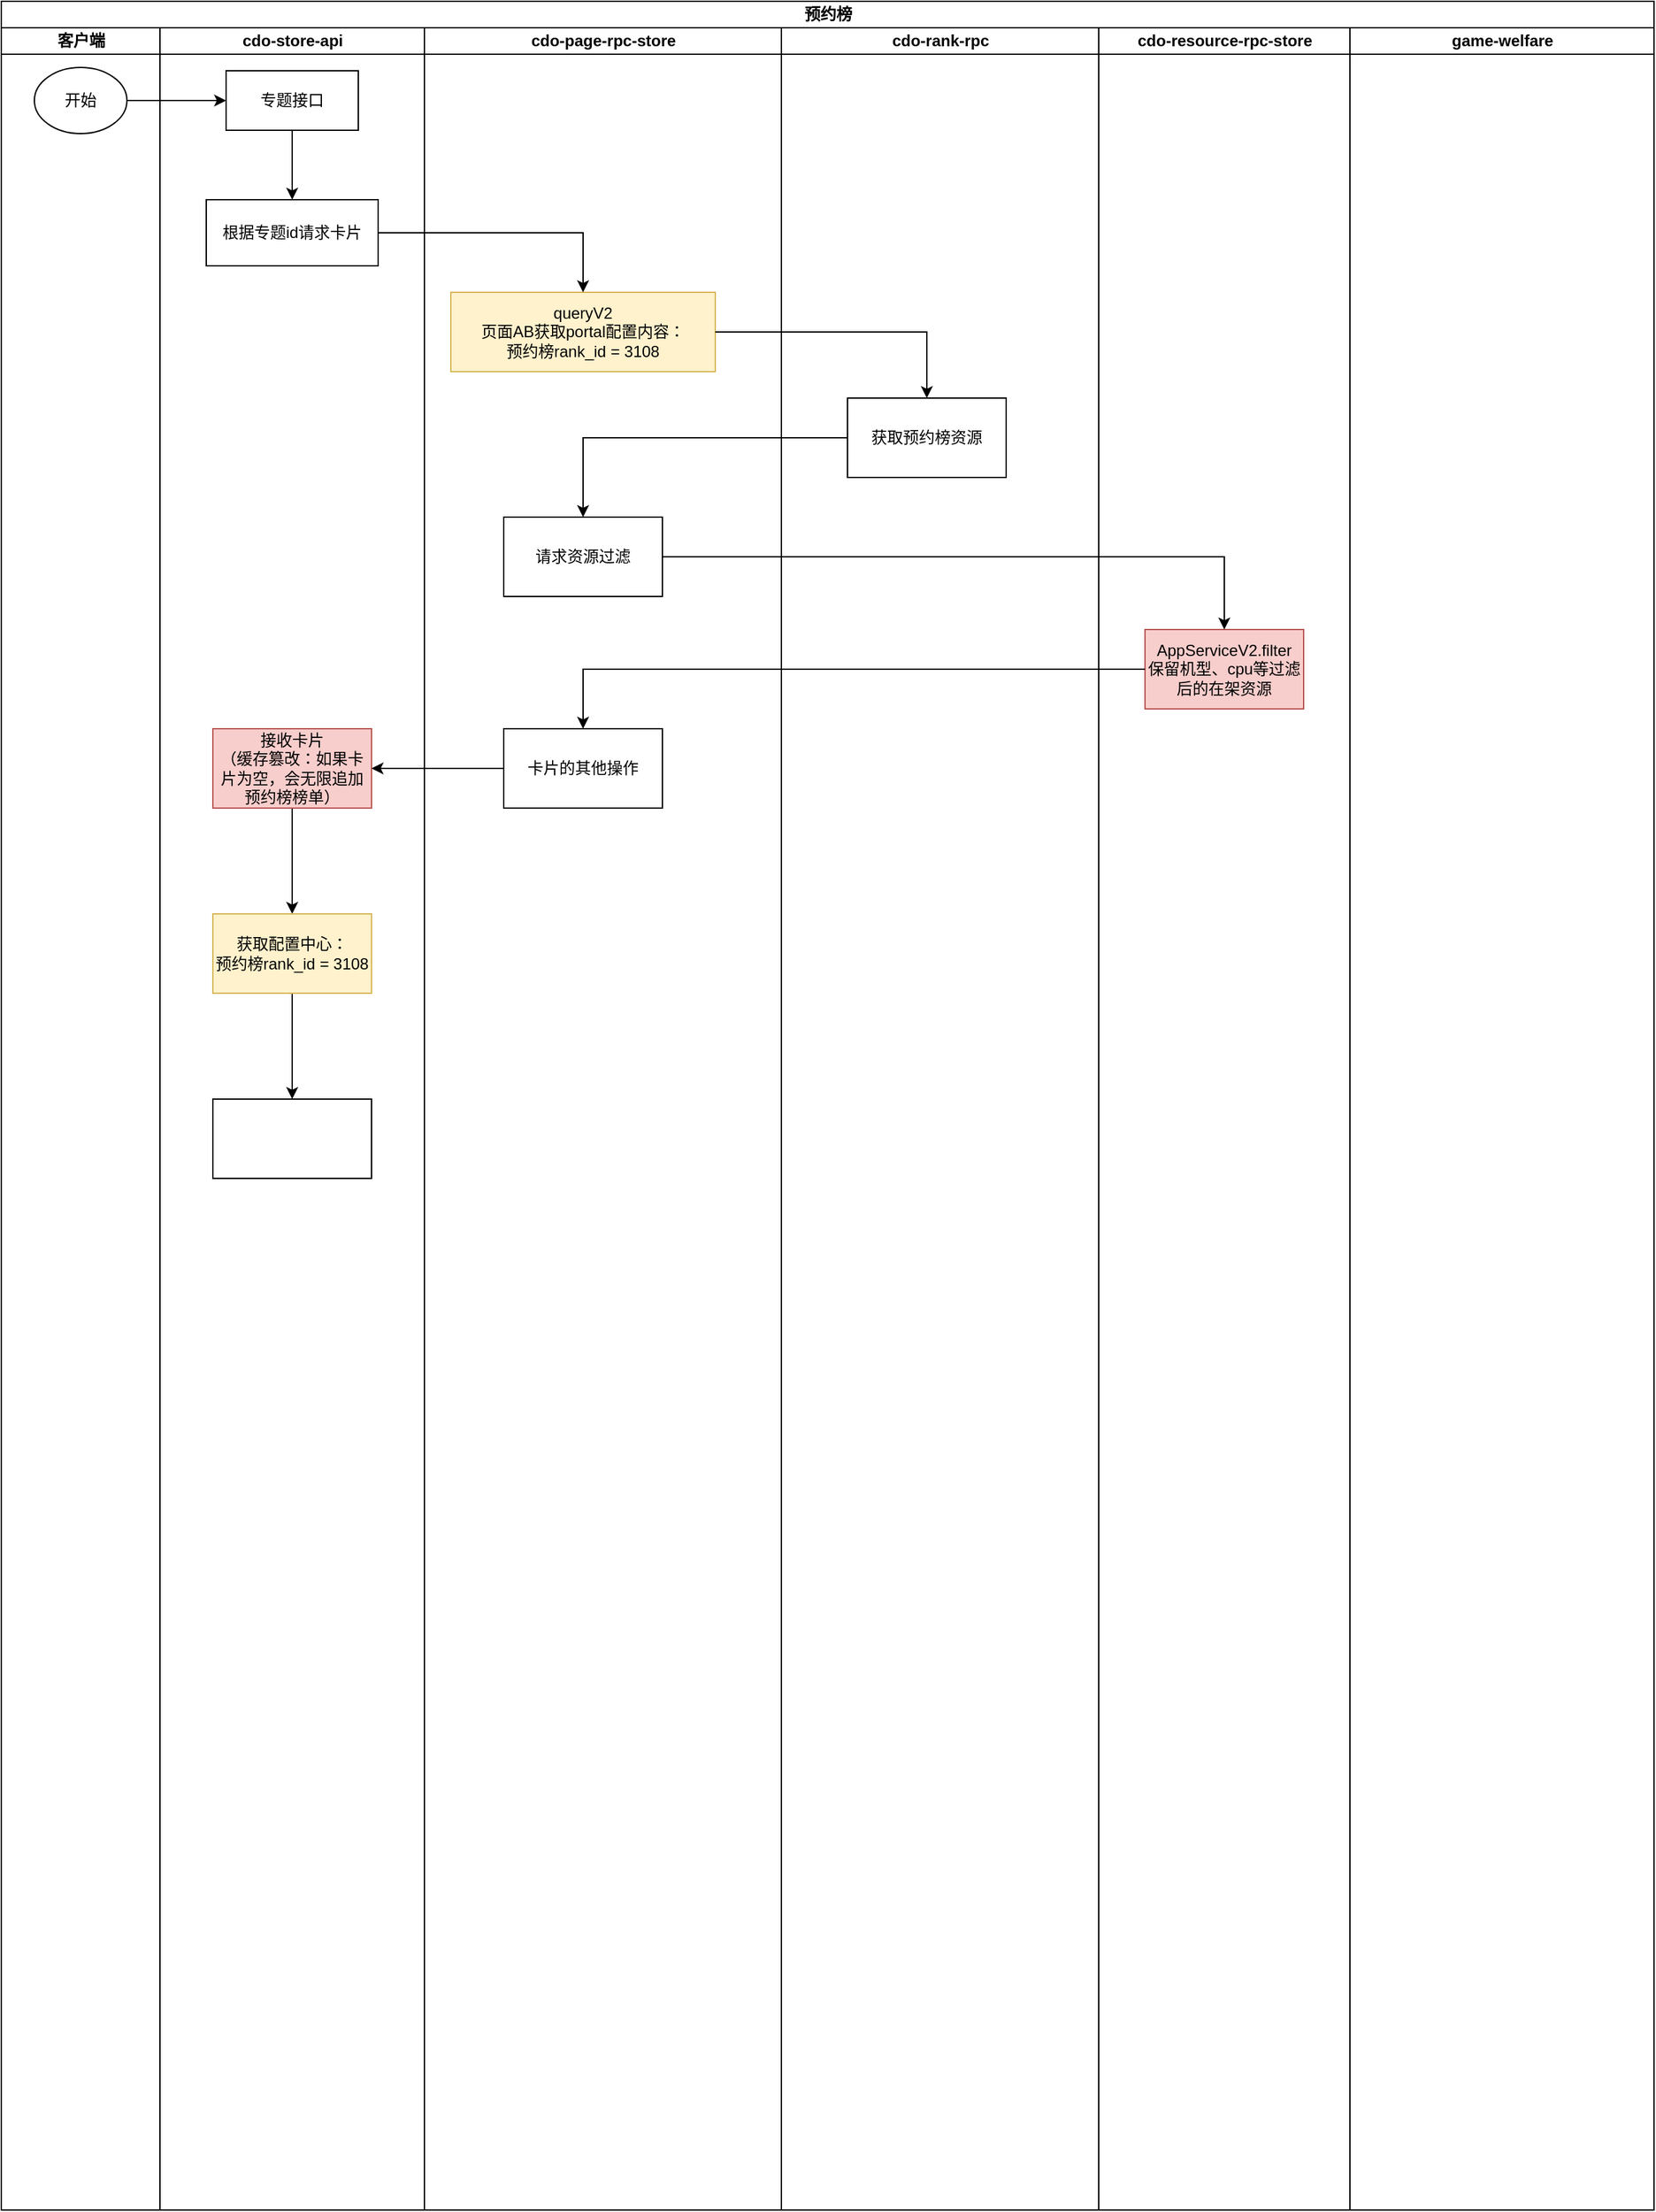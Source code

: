 <mxfile version="24.3.1" type="github">
  <diagram name="第 1 页" id="S-5s4yw2gBzfNdzOF_SS">
    <mxGraphModel dx="1615" dy="834" grid="1" gridSize="10" guides="1" tooltips="1" connect="1" arrows="1" fold="1" page="1" pageScale="1" pageWidth="827" pageHeight="1169" math="0" shadow="0">
      <root>
        <mxCell id="0" />
        <mxCell id="1" parent="0" />
        <mxCell id="6m1_PlZxY0XMyKxD8_Q--10" value="预约榜" style="swimlane;childLayout=stackLayout;resizeParent=1;resizeParentMax=0;startSize=20;html=1;" vertex="1" parent="1">
          <mxGeometry x="90" y="50" width="1250" height="1670" as="geometry" />
        </mxCell>
        <mxCell id="6m1_PlZxY0XMyKxD8_Q--11" value="客户端" style="swimlane;startSize=20;html=1;" vertex="1" parent="6m1_PlZxY0XMyKxD8_Q--10">
          <mxGeometry y="20" width="120" height="1650" as="geometry" />
        </mxCell>
        <mxCell id="6m1_PlZxY0XMyKxD8_Q--17" value="开始" style="ellipse;whiteSpace=wrap;html=1;" vertex="1" parent="6m1_PlZxY0XMyKxD8_Q--11">
          <mxGeometry x="25" y="30" width="70" height="50" as="geometry" />
        </mxCell>
        <mxCell id="6m1_PlZxY0XMyKxD8_Q--12" value="cdo-store-api" style="swimlane;startSize=20;html=1;" vertex="1" parent="6m1_PlZxY0XMyKxD8_Q--10">
          <mxGeometry x="120" y="20" width="200" height="1650" as="geometry" />
        </mxCell>
        <mxCell id="6m1_PlZxY0XMyKxD8_Q--21" value="" style="edgeStyle=orthogonalEdgeStyle;rounded=0;orthogonalLoop=1;jettySize=auto;html=1;" edge="1" parent="6m1_PlZxY0XMyKxD8_Q--12" source="6m1_PlZxY0XMyKxD8_Q--18" target="6m1_PlZxY0XMyKxD8_Q--20">
          <mxGeometry relative="1" as="geometry" />
        </mxCell>
        <mxCell id="6m1_PlZxY0XMyKxD8_Q--18" value="专题接口" style="whiteSpace=wrap;html=1;" vertex="1" parent="6m1_PlZxY0XMyKxD8_Q--12">
          <mxGeometry x="50" y="32.5" width="100" height="45" as="geometry" />
        </mxCell>
        <mxCell id="6m1_PlZxY0XMyKxD8_Q--20" value="根据专题id请求卡片" style="whiteSpace=wrap;html=1;" vertex="1" parent="6m1_PlZxY0XMyKxD8_Q--12">
          <mxGeometry x="35" y="130" width="130" height="50" as="geometry" />
        </mxCell>
        <mxCell id="6m1_PlZxY0XMyKxD8_Q--43" value="" style="edgeStyle=orthogonalEdgeStyle;rounded=0;orthogonalLoop=1;jettySize=auto;html=1;" edge="1" parent="6m1_PlZxY0XMyKxD8_Q--12" source="6m1_PlZxY0XMyKxD8_Q--40" target="6m1_PlZxY0XMyKxD8_Q--42">
          <mxGeometry relative="1" as="geometry" />
        </mxCell>
        <mxCell id="6m1_PlZxY0XMyKxD8_Q--40" value="接收卡片&lt;br&gt;（缓存篡改：如果卡片为空，会无限追加预约榜榜单）" style="whiteSpace=wrap;html=1;fillColor=#f8cecc;strokeColor=#b85450;" vertex="1" parent="6m1_PlZxY0XMyKxD8_Q--12">
          <mxGeometry x="40" y="530" width="120" height="60" as="geometry" />
        </mxCell>
        <mxCell id="6m1_PlZxY0XMyKxD8_Q--45" value="" style="edgeStyle=orthogonalEdgeStyle;rounded=0;orthogonalLoop=1;jettySize=auto;html=1;" edge="1" parent="6m1_PlZxY0XMyKxD8_Q--12" source="6m1_PlZxY0XMyKxD8_Q--42" target="6m1_PlZxY0XMyKxD8_Q--44">
          <mxGeometry relative="1" as="geometry" />
        </mxCell>
        <mxCell id="6m1_PlZxY0XMyKxD8_Q--42" value="获取配置中心：&lt;br&gt;预约榜rank_id = 3108" style="whiteSpace=wrap;html=1;fillColor=#fff2cc;strokeColor=#d6b656;" vertex="1" parent="6m1_PlZxY0XMyKxD8_Q--12">
          <mxGeometry x="40" y="670" width="120" height="60" as="geometry" />
        </mxCell>
        <mxCell id="6m1_PlZxY0XMyKxD8_Q--44" value="" style="whiteSpace=wrap;html=1;" vertex="1" parent="6m1_PlZxY0XMyKxD8_Q--12">
          <mxGeometry x="40" y="810" width="120" height="60" as="geometry" />
        </mxCell>
        <mxCell id="6m1_PlZxY0XMyKxD8_Q--13" value="cdo-page-rpc-store" style="swimlane;startSize=20;html=1;" vertex="1" parent="6m1_PlZxY0XMyKxD8_Q--10">
          <mxGeometry x="320" y="20" width="270" height="1650" as="geometry" />
        </mxCell>
        <mxCell id="6m1_PlZxY0XMyKxD8_Q--22" value="queryV2&lt;br&gt;页面AB获取portal配置内容：&lt;br&gt;预约榜rank_id = 3108" style="whiteSpace=wrap;html=1;fillColor=#fff2cc;strokeColor=#d6b656;" vertex="1" parent="6m1_PlZxY0XMyKxD8_Q--13">
          <mxGeometry x="20" y="200" width="200" height="60" as="geometry" />
        </mxCell>
        <mxCell id="6m1_PlZxY0XMyKxD8_Q--33" value="请求资源过滤" style="whiteSpace=wrap;html=1;" vertex="1" parent="6m1_PlZxY0XMyKxD8_Q--13">
          <mxGeometry x="60" y="370" width="120" height="60" as="geometry" />
        </mxCell>
        <mxCell id="6m1_PlZxY0XMyKxD8_Q--38" value="卡片的其他操作" style="whiteSpace=wrap;html=1;" vertex="1" parent="6m1_PlZxY0XMyKxD8_Q--13">
          <mxGeometry x="60" y="530" width="120" height="60" as="geometry" />
        </mxCell>
        <mxCell id="6m1_PlZxY0XMyKxD8_Q--28" value="cdo-rank-rpc" style="swimlane;startSize=20;html=1;" vertex="1" parent="6m1_PlZxY0XMyKxD8_Q--10">
          <mxGeometry x="590" y="20" width="240" height="1650" as="geometry" />
        </mxCell>
        <mxCell id="6m1_PlZxY0XMyKxD8_Q--29" value="获取预约榜资源" style="whiteSpace=wrap;html=1;" vertex="1" parent="6m1_PlZxY0XMyKxD8_Q--28">
          <mxGeometry x="50" y="280" width="120" height="60" as="geometry" />
        </mxCell>
        <mxCell id="6m1_PlZxY0XMyKxD8_Q--14" value="cdo-resource-rpc-store" style="swimlane;startSize=20;html=1;" vertex="1" parent="6m1_PlZxY0XMyKxD8_Q--10">
          <mxGeometry x="830" y="20" width="190" height="1650" as="geometry" />
        </mxCell>
        <mxCell id="6m1_PlZxY0XMyKxD8_Q--36" value="AppServiceV2.filter&lt;br&gt;保留机型、cpu等过滤后的在架资源" style="whiteSpace=wrap;html=1;fillColor=#f8cecc;strokeColor=#b85450;" vertex="1" parent="6m1_PlZxY0XMyKxD8_Q--14">
          <mxGeometry x="35" y="455" width="120" height="60" as="geometry" />
        </mxCell>
        <mxCell id="6m1_PlZxY0XMyKxD8_Q--15" value="game-welfare" style="swimlane;startSize=20;html=1;" vertex="1" parent="6m1_PlZxY0XMyKxD8_Q--10">
          <mxGeometry x="1020" y="20" width="230" height="1650" as="geometry" />
        </mxCell>
        <mxCell id="6m1_PlZxY0XMyKxD8_Q--19" value="" style="edgeStyle=orthogonalEdgeStyle;rounded=0;orthogonalLoop=1;jettySize=auto;html=1;" edge="1" parent="6m1_PlZxY0XMyKxD8_Q--10" source="6m1_PlZxY0XMyKxD8_Q--17" target="6m1_PlZxY0XMyKxD8_Q--18">
          <mxGeometry relative="1" as="geometry" />
        </mxCell>
        <mxCell id="6m1_PlZxY0XMyKxD8_Q--23" value="" style="edgeStyle=orthogonalEdgeStyle;rounded=0;orthogonalLoop=1;jettySize=auto;html=1;" edge="1" parent="6m1_PlZxY0XMyKxD8_Q--10" source="6m1_PlZxY0XMyKxD8_Q--20" target="6m1_PlZxY0XMyKxD8_Q--22">
          <mxGeometry relative="1" as="geometry" />
        </mxCell>
        <mxCell id="6m1_PlZxY0XMyKxD8_Q--30" value="" style="edgeStyle=orthogonalEdgeStyle;rounded=0;orthogonalLoop=1;jettySize=auto;html=1;" edge="1" parent="6m1_PlZxY0XMyKxD8_Q--10" source="6m1_PlZxY0XMyKxD8_Q--22" target="6m1_PlZxY0XMyKxD8_Q--29">
          <mxGeometry relative="1" as="geometry" />
        </mxCell>
        <mxCell id="6m1_PlZxY0XMyKxD8_Q--35" style="edgeStyle=orthogonalEdgeStyle;rounded=0;orthogonalLoop=1;jettySize=auto;html=1;entryX=0.5;entryY=0;entryDx=0;entryDy=0;" edge="1" parent="6m1_PlZxY0XMyKxD8_Q--10" source="6m1_PlZxY0XMyKxD8_Q--29" target="6m1_PlZxY0XMyKxD8_Q--33">
          <mxGeometry relative="1" as="geometry" />
        </mxCell>
        <mxCell id="6m1_PlZxY0XMyKxD8_Q--37" value="" style="edgeStyle=orthogonalEdgeStyle;rounded=0;orthogonalLoop=1;jettySize=auto;html=1;" edge="1" parent="6m1_PlZxY0XMyKxD8_Q--10" source="6m1_PlZxY0XMyKxD8_Q--33" target="6m1_PlZxY0XMyKxD8_Q--36">
          <mxGeometry relative="1" as="geometry" />
        </mxCell>
        <mxCell id="6m1_PlZxY0XMyKxD8_Q--39" value="" style="edgeStyle=orthogonalEdgeStyle;rounded=0;orthogonalLoop=1;jettySize=auto;html=1;" edge="1" parent="6m1_PlZxY0XMyKxD8_Q--10" source="6m1_PlZxY0XMyKxD8_Q--36" target="6m1_PlZxY0XMyKxD8_Q--38">
          <mxGeometry relative="1" as="geometry" />
        </mxCell>
        <mxCell id="6m1_PlZxY0XMyKxD8_Q--41" value="" style="edgeStyle=orthogonalEdgeStyle;rounded=0;orthogonalLoop=1;jettySize=auto;html=1;" edge="1" parent="6m1_PlZxY0XMyKxD8_Q--10" source="6m1_PlZxY0XMyKxD8_Q--38" target="6m1_PlZxY0XMyKxD8_Q--40">
          <mxGeometry relative="1" as="geometry" />
        </mxCell>
      </root>
    </mxGraphModel>
  </diagram>
</mxfile>
